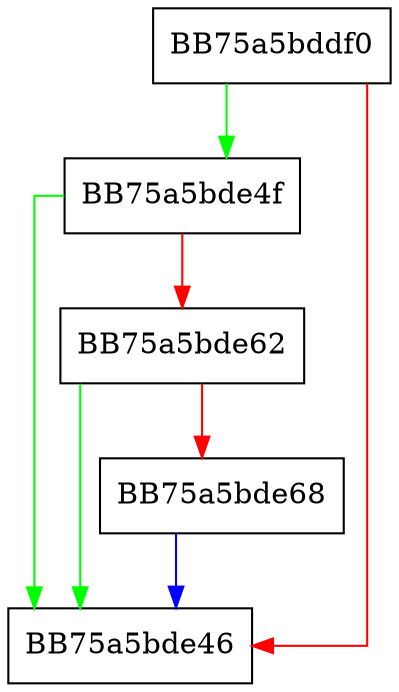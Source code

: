 digraph EngineHealthTimer {
  node [shape="box"];
  graph [splines=ortho];
  BB75a5bddf0 -> BB75a5bde4f [color="green"];
  BB75a5bddf0 -> BB75a5bde46 [color="red"];
  BB75a5bde4f -> BB75a5bde46 [color="green"];
  BB75a5bde4f -> BB75a5bde62 [color="red"];
  BB75a5bde62 -> BB75a5bde46 [color="green"];
  BB75a5bde62 -> BB75a5bde68 [color="red"];
  BB75a5bde68 -> BB75a5bde46 [color="blue"];
}